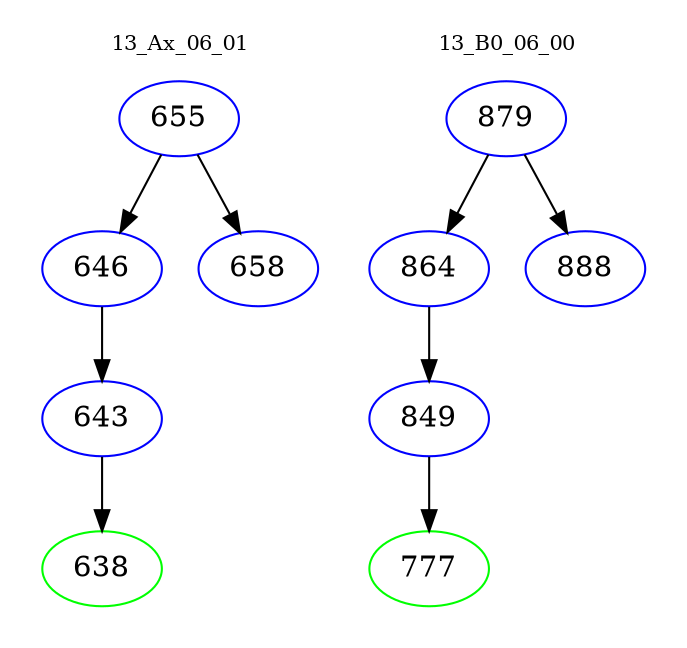 digraph{
subgraph cluster_0 {
color = white
label = "13_Ax_06_01";
fontsize=10;
T0_655 [label="655", color="blue"]
T0_655 -> T0_646 [color="black"]
T0_646 [label="646", color="blue"]
T0_646 -> T0_643 [color="black"]
T0_643 [label="643", color="blue"]
T0_643 -> T0_638 [color="black"]
T0_638 [label="638", color="green"]
T0_655 -> T0_658 [color="black"]
T0_658 [label="658", color="blue"]
}
subgraph cluster_1 {
color = white
label = "13_B0_06_00";
fontsize=10;
T1_879 [label="879", color="blue"]
T1_879 -> T1_864 [color="black"]
T1_864 [label="864", color="blue"]
T1_864 -> T1_849 [color="black"]
T1_849 [label="849", color="blue"]
T1_849 -> T1_777 [color="black"]
T1_777 [label="777", color="green"]
T1_879 -> T1_888 [color="black"]
T1_888 [label="888", color="blue"]
}
}
